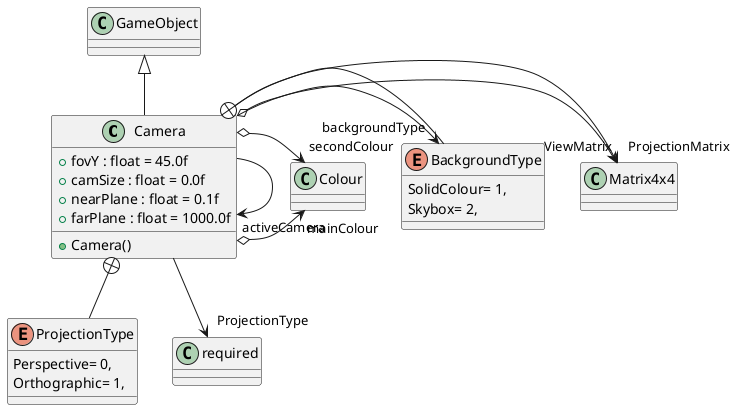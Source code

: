 @startuml
class Camera {
    + fovY : float = 45.0f
    + camSize : float = 0.0f
    + nearPlane : float = 0.1f
    + farPlane : float = 1000.0f
    + Camera()
}
enum ProjectionType {
    Perspective= 0,
    Orthographic= 1,
}
enum BackgroundType {
    SolidColour= 1,
    Skybox= 2,
}
GameObject <|-- Camera
Camera --> "activeCamera" Camera
Camera --> "ViewMatrix" Matrix4x4
Camera o-> "ProjectionMatrix" Matrix4x4
Camera --> "ProjectionType" required
Camera o-> "backgroundType" BackgroundType
Camera o-> "mainColour" Colour
Camera o-> "secondColour" Colour
Camera +-- ProjectionType
Camera +-- BackgroundType
@enduml

